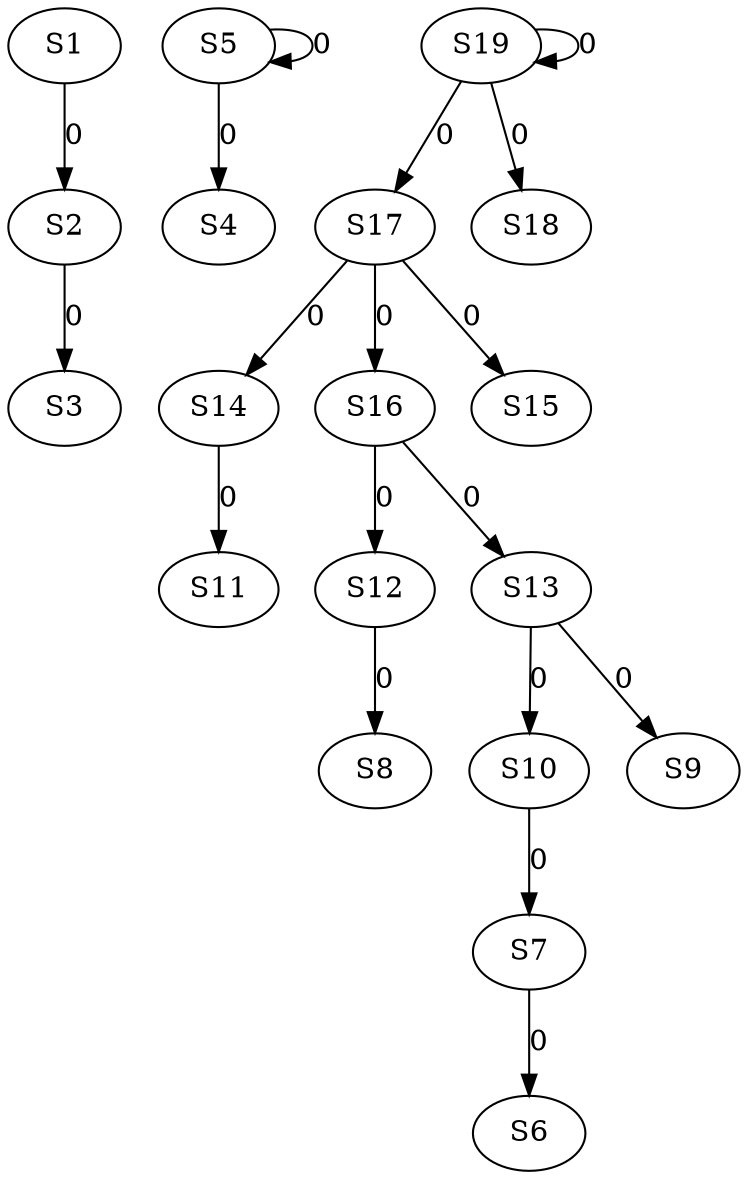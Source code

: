 strict digraph {
	S1 -> S2 [ label = 0 ];
	S2 -> S3 [ label = 0 ];
	S5 -> S4 [ label = 0 ];
	S5 -> S5 [ label = 0 ];
	S7 -> S6 [ label = 0 ];
	S10 -> S7 [ label = 0 ];
	S12 -> S8 [ label = 0 ];
	S13 -> S9 [ label = 0 ];
	S13 -> S10 [ label = 0 ];
	S14 -> S11 [ label = 0 ];
	S16 -> S12 [ label = 0 ];
	S16 -> S13 [ label = 0 ];
	S17 -> S14 [ label = 0 ];
	S17 -> S15 [ label = 0 ];
	S17 -> S16 [ label = 0 ];
	S19 -> S17 [ label = 0 ];
	S19 -> S18 [ label = 0 ];
	S19 -> S19 [ label = 0 ];
}